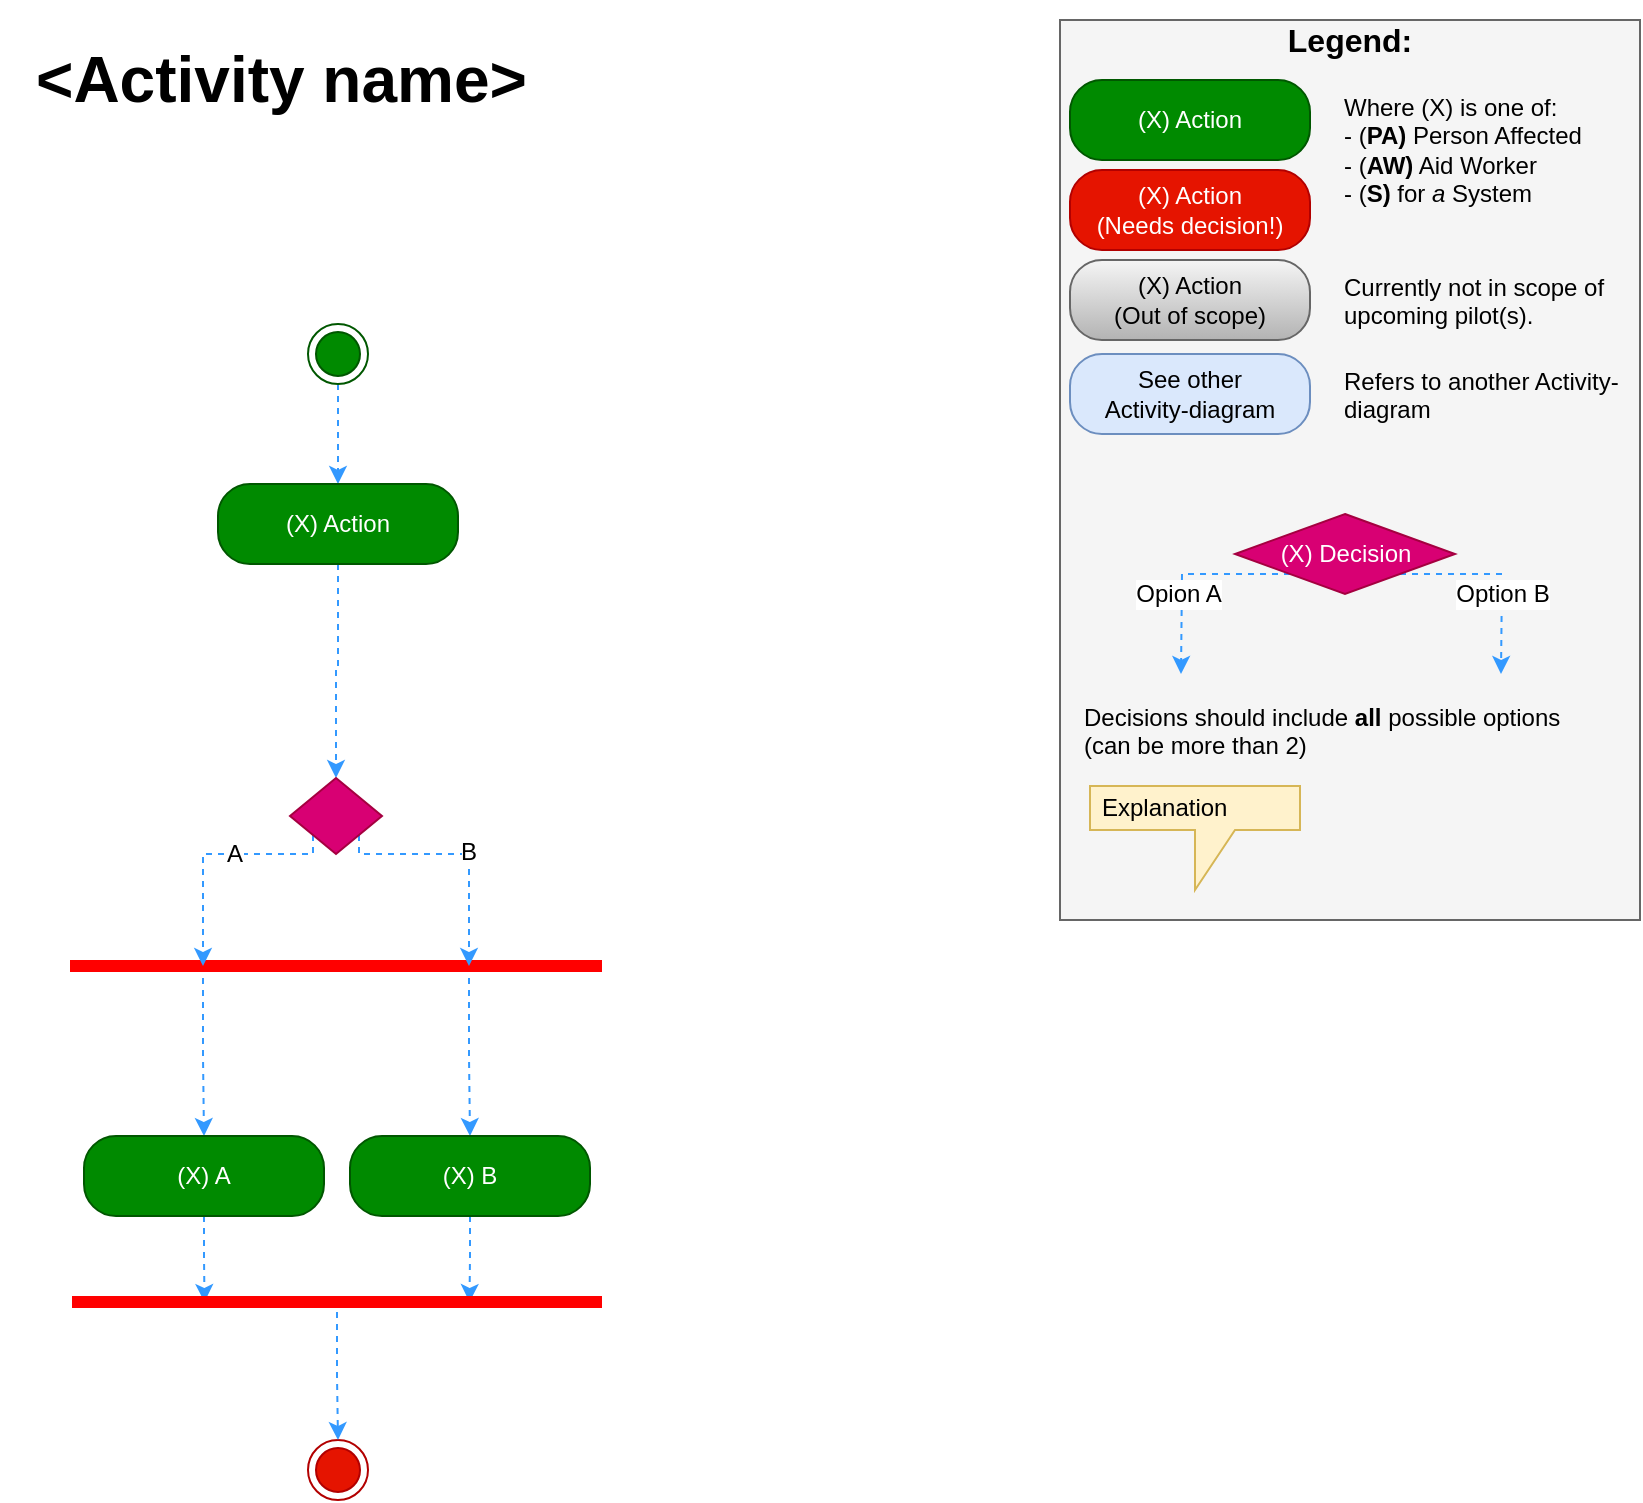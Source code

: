 <mxfile version="10.6.3" type="device"><diagram id="uyd7z65uwDIBuKVMTp-y" name="Page-1"><mxGraphModel dx="765" dy="586" grid="1" gridSize="10" guides="1" tooltips="1" connect="1" arrows="1" fold="1" page="1" pageScale="1" pageWidth="827" pageHeight="1169" math="0" shadow="0"><root><mxCell id="0"/><mxCell id="1" parent="0"/><mxCell id="qPWeZHiZY9HHB5AgoOzM-8" value="" style="rounded=0;whiteSpace=wrap;html=1;fontSize=16;align=left;fillColor=#f5f5f5;strokeColor=#666666;fontColor=#333333;" vertex="1" parent="1"><mxGeometry x="530" y="10" width="290" height="450" as="geometry"/></mxCell><mxCell id="oU4Lt3CGuPSWamgN9LYf-17" style="edgeStyle=orthogonalEdgeStyle;rounded=0;orthogonalLoop=1;jettySize=auto;html=1;entryX=0.5;entryY=0;entryDx=0;entryDy=0;strokeColor=#3399FF;fontColor=#ffffff;dashed=1;" parent="1" source="oU4Lt3CGuPSWamgN9LYf-1" target="oU4Lt3CGuPSWamgN9LYf-4" edge="1"><mxGeometry relative="1" as="geometry"/></mxCell><mxCell id="oU4Lt3CGuPSWamgN9LYf-1" value="" style="ellipse;html=1;shape=endState;fillColor=#008a00;strokeColor=#005700;fontColor=#ffffff;" parent="1" vertex="1"><mxGeometry x="154" y="162" width="30" height="30" as="geometry"/></mxCell><mxCell id="cxPOouxq9sop6kHmiRh0-2" value="" style="edgeStyle=orthogonalEdgeStyle;rounded=0;orthogonalLoop=1;jettySize=auto;html=1;dashed=1;strokeColor=#3399FF;fontColor=#ffffff;entryX=0.5;entryY=0;entryDx=0;entryDy=0;" parent="1" source="oU4Lt3CGuPSWamgN9LYf-4" target="Aais4RwNSaP94Nk5MhEy-38" edge="1"><mxGeometry relative="1" as="geometry"><mxPoint x="169" y="362" as="targetPoint"/></mxGeometry></mxCell><mxCell id="oU4Lt3CGuPSWamgN9LYf-4" value="(X) Action" style="rounded=1;whiteSpace=wrap;html=1;arcSize=40;fillColor=#008a00;strokeColor=#005700;fontColor=#ffffff;" parent="1" vertex="1"><mxGeometry x="109" y="242" width="120" height="40" as="geometry"/></mxCell><mxCell id="oU4Lt3CGuPSWamgN9LYf-24" value="See other&lt;br&gt;Activity-diagram" style="rounded=1;whiteSpace=wrap;html=1;arcSize=40;fillColor=#dae8fc;strokeColor=#6c8ebf;" parent="1" vertex="1"><mxGeometry x="535" y="177" width="120" height="40" as="geometry"/></mxCell><mxCell id="ZIkzdJBxLHVvlqhhN6H9-13" value="" style="ellipse;html=1;shape=endState;fillColor=#e51400;strokeColor=#B20000;fontColor=#ffffff;" parent="1" vertex="1"><mxGeometry x="154" y="720" width="30" height="30" as="geometry"/></mxCell><mxCell id="ZIkzdJBxLHVvlqhhN6H9-19" value="(X) Action&lt;br&gt;" style="rounded=1;whiteSpace=wrap;html=1;arcSize=40;fillColor=#008a00;strokeColor=#005700;fontColor=#ffffff;" parent="1" vertex="1"><mxGeometry x="535" y="40" width="120" height="40" as="geometry"/></mxCell><mxCell id="qPWeZHiZY9HHB5AgoOzM-2" value="" style="edgeStyle=orthogonalEdgeStyle;rounded=0;orthogonalLoop=1;jettySize=auto;html=1;dashed=1;strokeColor=#3399FF;exitX=0;exitY=1;exitDx=0;exitDy=0;" edge="1" parent="1" source="ZIkzdJBxLHVvlqhhN6H9-20"><mxGeometry relative="1" as="geometry"><mxPoint x="590.5" y="337" as="targetPoint"/></mxGeometry></mxCell><mxCell id="qPWeZHiZY9HHB5AgoOzM-4" value="Opion A" style="text;html=1;resizable=0;points=[];align=center;verticalAlign=middle;labelBackgroundColor=#ffffff;" vertex="1" connectable="0" parent="qPWeZHiZY9HHB5AgoOzM-2"><mxGeometry x="-0.263" y="1" relative="1" as="geometry"><mxPoint x="-18" y="9" as="offset"/></mxGeometry></mxCell><mxCell id="qPWeZHiZY9HHB5AgoOzM-3" style="edgeStyle=orthogonalEdgeStyle;rounded=0;orthogonalLoop=1;jettySize=auto;html=1;exitX=1;exitY=1;exitDx=0;exitDy=0;dashed=1;strokeColor=#3399FF;" edge="1" parent="1" source="ZIkzdJBxLHVvlqhhN6H9-20"><mxGeometry relative="1" as="geometry"><mxPoint x="750.5" y="337" as="targetPoint"/></mxGeometry></mxCell><mxCell id="qPWeZHiZY9HHB5AgoOzM-5" value="Option B" style="text;html=1;resizable=0;points=[];align=center;verticalAlign=middle;labelBackgroundColor=#ffffff;" vertex="1" connectable="0" parent="qPWeZHiZY9HHB5AgoOzM-3"><mxGeometry x="0.2" y="-1" relative="1" as="geometry"><mxPoint x="1" as="offset"/></mxGeometry></mxCell><mxCell id="ZIkzdJBxLHVvlqhhN6H9-20" value="&lt;span&gt;(X) Decision&lt;br&gt;&lt;/span&gt;" style="rhombus;whiteSpace=wrap;html=1;fillColor=#d80073;strokeColor=#A50040;fontColor=#ffffff;" parent="1" vertex="1"><mxGeometry x="617.5" y="257" width="110" height="40" as="geometry"/></mxCell><mxCell id="Aais4RwNSaP94Nk5MhEy-1" style="edgeStyle=orthogonalEdgeStyle;rounded=0;orthogonalLoop=1;jettySize=auto;html=1;exitX=0.25;exitY=0.5;exitDx=0;exitDy=0;exitPerimeter=0;entryX=0.5;entryY=0;entryDx=0;entryDy=0;dashed=1;strokeColor=#3399FF;fontColor=#ffffff;" parent="1" source="ZIkzdJBxLHVvlqhhN6H9-23" target="ZIkzdJBxLHVvlqhhN6H9-26" edge="1"><mxGeometry relative="1" as="geometry"/></mxCell><mxCell id="Aais4RwNSaP94Nk5MhEy-2" style="edgeStyle=orthogonalEdgeStyle;rounded=0;orthogonalLoop=1;jettySize=auto;html=1;exitX=0.75;exitY=0.5;exitDx=0;exitDy=0;exitPerimeter=0;entryX=0.5;entryY=0;entryDx=0;entryDy=0;dashed=1;strokeColor=#3399FF;fontColor=#ffffff;" parent="1" source="ZIkzdJBxLHVvlqhhN6H9-23" target="ZIkzdJBxLHVvlqhhN6H9-27" edge="1"><mxGeometry relative="1" as="geometry"/></mxCell><mxCell id="ZIkzdJBxLHVvlqhhN6H9-23" value="" style="shape=line;html=1;strokeWidth=6;strokeColor=#ff0000;fillColor=#008a00;fontColor=#ffffff;" parent="1" vertex="1"><mxGeometry x="35" y="478" width="266" height="10" as="geometry"/></mxCell><mxCell id="bS0sMl6j7w7xX164Mt2F-6" style="edgeStyle=orthogonalEdgeStyle;rounded=0;orthogonalLoop=1;jettySize=auto;html=1;exitX=0.5;exitY=1;exitDx=0;exitDy=0;entryX=0.25;entryY=0.5;entryDx=0;entryDy=0;entryPerimeter=0;strokeColor=#3399FF;dashed=1;" parent="1" source="ZIkzdJBxLHVvlqhhN6H9-26" target="bS0sMl6j7w7xX164Mt2F-2" edge="1"><mxGeometry relative="1" as="geometry"/></mxCell><mxCell id="ZIkzdJBxLHVvlqhhN6H9-26" value="(X) A" style="rounded=1;whiteSpace=wrap;html=1;arcSize=40;fillColor=#008a00;strokeColor=#005700;fontColor=#ffffff;" parent="1" vertex="1"><mxGeometry x="42" y="568" width="120" height="40" as="geometry"/></mxCell><mxCell id="bS0sMl6j7w7xX164Mt2F-7" style="edgeStyle=orthogonalEdgeStyle;rounded=0;orthogonalLoop=1;jettySize=auto;html=1;exitX=0.5;exitY=1;exitDx=0;exitDy=0;entryX=0.75;entryY=0.5;entryDx=0;entryDy=0;entryPerimeter=0;strokeColor=#3399FF;dashed=1;" parent="1" source="ZIkzdJBxLHVvlqhhN6H9-27" target="bS0sMl6j7w7xX164Mt2F-2" edge="1"><mxGeometry relative="1" as="geometry"/></mxCell><mxCell id="ZIkzdJBxLHVvlqhhN6H9-27" value="(X) B" style="rounded=1;whiteSpace=wrap;html=1;arcSize=40;fillColor=#008a00;strokeColor=#005700;fontColor=#ffffff;" parent="1" vertex="1"><mxGeometry x="175" y="568" width="120" height="40" as="geometry"/></mxCell><mxCell id="Aais4RwNSaP94Nk5MhEy-3" style="edgeStyle=orthogonalEdgeStyle;rounded=0;orthogonalLoop=1;jettySize=auto;html=1;entryX=0.5;entryY=0;entryDx=0;entryDy=0;dashed=1;strokeColor=#3399FF;fontColor=#ffffff;" parent="1" source="bS0sMl6j7w7xX164Mt2F-2" target="ZIkzdJBxLHVvlqhhN6H9-13" edge="1"><mxGeometry relative="1" as="geometry"><mxPoint x="170" y="706" as="targetPoint"/></mxGeometry></mxCell><mxCell id="bS0sMl6j7w7xX164Mt2F-2" value="" style="shape=line;html=1;strokeWidth=6;strokeColor=#ff0000;" parent="1" vertex="1"><mxGeometry x="36" y="646" width="265" height="10" as="geometry"/></mxCell><mxCell id="Aais4RwNSaP94Nk5MhEy-45" style="edgeStyle=orthogonalEdgeStyle;rounded=0;orthogonalLoop=1;jettySize=auto;html=1;exitX=1;exitY=1;exitDx=0;exitDy=0;entryX=0.75;entryY=0.5;entryDx=0;entryDy=0;dashed=1;strokeColor=#3399FF;fontColor=#000000;entryPerimeter=0;" parent="1" source="Aais4RwNSaP94Nk5MhEy-38" target="ZIkzdJBxLHVvlqhhN6H9-23" edge="1"><mxGeometry relative="1" as="geometry"><mxPoint x="261" y="468" as="targetPoint"/><Array as="points"><mxPoint x="180" y="427"/><mxPoint x="235" y="427"/></Array></mxGeometry></mxCell><mxCell id="cxPOouxq9sop6kHmiRh0-3" value="B" style="text;resizable=0;points=[];align=center;verticalAlign=middle;labelBackgroundColor=none;fontColor=none;noLabel=1;" parent="Aais4RwNSaP94Nk5MhEy-45" vertex="1" connectable="0"><mxGeometry x="-0.05" relative="1" as="geometry"><mxPoint as="offset"/></mxGeometry></mxCell><mxCell id="cxPOouxq9sop6kHmiRh0-4" value="B" style="text;html=1;resizable=0;points=[];align=center;verticalAlign=middle;labelBackgroundColor=#ffffff;fontColor=none;" parent="Aais4RwNSaP94Nk5MhEy-45" vertex="1" connectable="0"><mxGeometry x="0.05" y="1" relative="1" as="geometry"><mxPoint as="offset"/></mxGeometry></mxCell><mxCell id="Aais4RwNSaP94Nk5MhEy-46" style="edgeStyle=orthogonalEdgeStyle;rounded=0;orthogonalLoop=1;jettySize=auto;html=1;entryX=0.25;entryY=0.5;entryDx=0;entryDy=0;dashed=1;strokeColor=#3399FF;fontColor=#000000;entryPerimeter=0;exitX=0;exitY=1;exitDx=0;exitDy=0;" parent="1" source="Aais4RwNSaP94Nk5MhEy-38" target="ZIkzdJBxLHVvlqhhN6H9-23" edge="1"><mxGeometry relative="1" as="geometry"><mxPoint x="67" y="468" as="targetPoint"/><Array as="points"><mxPoint x="157" y="427"/><mxPoint x="102" y="427"/></Array></mxGeometry></mxCell><mxCell id="cxPOouxq9sop6kHmiRh0-5" value="A" style="text;html=1;resizable=0;points=[];align=center;verticalAlign=middle;labelBackgroundColor=#ffffff;fontColor=none;" parent="Aais4RwNSaP94Nk5MhEy-46" vertex="1" connectable="0"><mxGeometry x="-0.183" relative="1" as="geometry"><mxPoint as="offset"/></mxGeometry></mxCell><mxCell id="Aais4RwNSaP94Nk5MhEy-38" value="" style="rhombus;whiteSpace=wrap;html=1;fillColor=#d80073;strokeColor=#A50040;fontColor=#ffffff;" parent="1" vertex="1"><mxGeometry x="145" y="389" width="46" height="38" as="geometry"/></mxCell><mxCell id="WfXmcPwxeHTYvbWjd16P-14" value="(X) Action&lt;br&gt;(Needs decision!)&lt;br&gt;" style="rounded=1;whiteSpace=wrap;html=1;arcSize=40;fillColor=#e51400;strokeColor=#B20000;fontColor=#ffffff;" parent="1" vertex="1"><mxGeometry x="535" y="85" width="120" height="40" as="geometry"/></mxCell><mxCell id="qPWeZHiZY9HHB5AgoOzM-6" value="&lt;div style=&quot;text-align: left ; font-size: 32px&quot;&gt;&amp;lt;Activity name&amp;gt;&lt;/div&gt;" style="text;html=1;strokeColor=none;fillColor=none;align=left;verticalAlign=middle;whiteSpace=wrap;rounded=0;fontStyle=1;fontSize=32;spacingLeft=16;" vertex="1" parent="1"><mxGeometry width="518" height="80" as="geometry"/></mxCell><mxCell id="qPWeZHiZY9HHB5AgoOzM-7" value="&lt;font style=&quot;font-size: 16px;&quot;&gt;Legend:&lt;/font&gt;" style="text;html=1;strokeColor=none;fillColor=none;align=center;verticalAlign=middle;whiteSpace=wrap;rounded=0;fontSize=16;fontStyle=1" vertex="1" parent="1"><mxGeometry x="655" y="10" width="40" height="20" as="geometry"/></mxCell><mxCell id="qPWeZHiZY9HHB5AgoOzM-9" value="Where (X) is one of:&lt;br&gt;- (&lt;b&gt;PA)&lt;/b&gt; Person Affected&lt;br&gt;- (&lt;b&gt;AW)&lt;/b&gt; Aid Worker&lt;br&gt;- (&lt;b&gt;S)&lt;/b&gt; for &lt;i&gt;a&lt;/i&gt; System&lt;br&gt;" style="text;html=1;strokeColor=none;fillColor=none;align=left;verticalAlign=top;whiteSpace=wrap;rounded=0;fontSize=12;" vertex="1" parent="1"><mxGeometry x="670" y="40" width="140" height="70" as="geometry"/></mxCell><mxCell id="qPWeZHiZY9HHB5AgoOzM-10" value="Refers to another Activity-diagram&lt;br&gt;" style="text;html=1;strokeColor=none;fillColor=none;align=left;verticalAlign=top;whiteSpace=wrap;rounded=0;fontSize=12;" vertex="1" parent="1"><mxGeometry x="670" y="177" width="140" height="38" as="geometry"/></mxCell><mxCell id="qPWeZHiZY9HHB5AgoOzM-11" value="Decisions should include &lt;b&gt;all&lt;/b&gt; possible options (can be more than 2)&lt;br&gt;" style="text;html=1;strokeColor=none;fillColor=none;align=left;verticalAlign=top;whiteSpace=wrap;rounded=0;fontSize=12;" vertex="1" parent="1"><mxGeometry x="540" y="345" width="250" height="38" as="geometry"/></mxCell><mxCell id="qPWeZHiZY9HHB5AgoOzM-12" value="&lt;p&gt;Explanation&lt;/p&gt;" style="shape=callout;whiteSpace=wrap;html=1;perimeter=calloutPerimeter;fillColor=#fff2cc;fontSize=12;align=left;strokeColor=#d6b656;spacingLeft=4;" vertex="1" parent="1"><mxGeometry x="545" y="393" width="105" height="52" as="geometry"/></mxCell><mxCell id="qPWeZHiZY9HHB5AgoOzM-14" value="(X) Action&lt;br&gt;(Out of scope)&lt;br&gt;" style="rounded=1;whiteSpace=wrap;html=1;arcSize=40;fillColor=#f5f5f5;strokeColor=#666666;gradientColor=#b3b3b3;" vertex="1" parent="1"><mxGeometry x="535" y="130" width="120" height="40" as="geometry"/></mxCell><mxCell id="qPWeZHiZY9HHB5AgoOzM-15" value="Currently not in scope of upcoming pilot(s).&lt;br&gt;" style="text;html=1;strokeColor=none;fillColor=none;align=left;verticalAlign=top;whiteSpace=wrap;rounded=0;fontSize=12;" vertex="1" parent="1"><mxGeometry x="670" y="130" width="140" height="70" as="geometry"/></mxCell></root></mxGraphModel></diagram></mxfile>